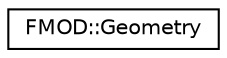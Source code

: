digraph "Graphical Class Hierarchy"
{
  edge [fontname="Helvetica",fontsize="10",labelfontname="Helvetica",labelfontsize="10"];
  node [fontname="Helvetica",fontsize="10",shape=record];
  rankdir="LR";
  Node1 [label="FMOD::Geometry",height=0.2,width=0.4,color="black", fillcolor="white", style="filled",URL="$class_f_m_o_d_1_1_geometry.html"];
}
